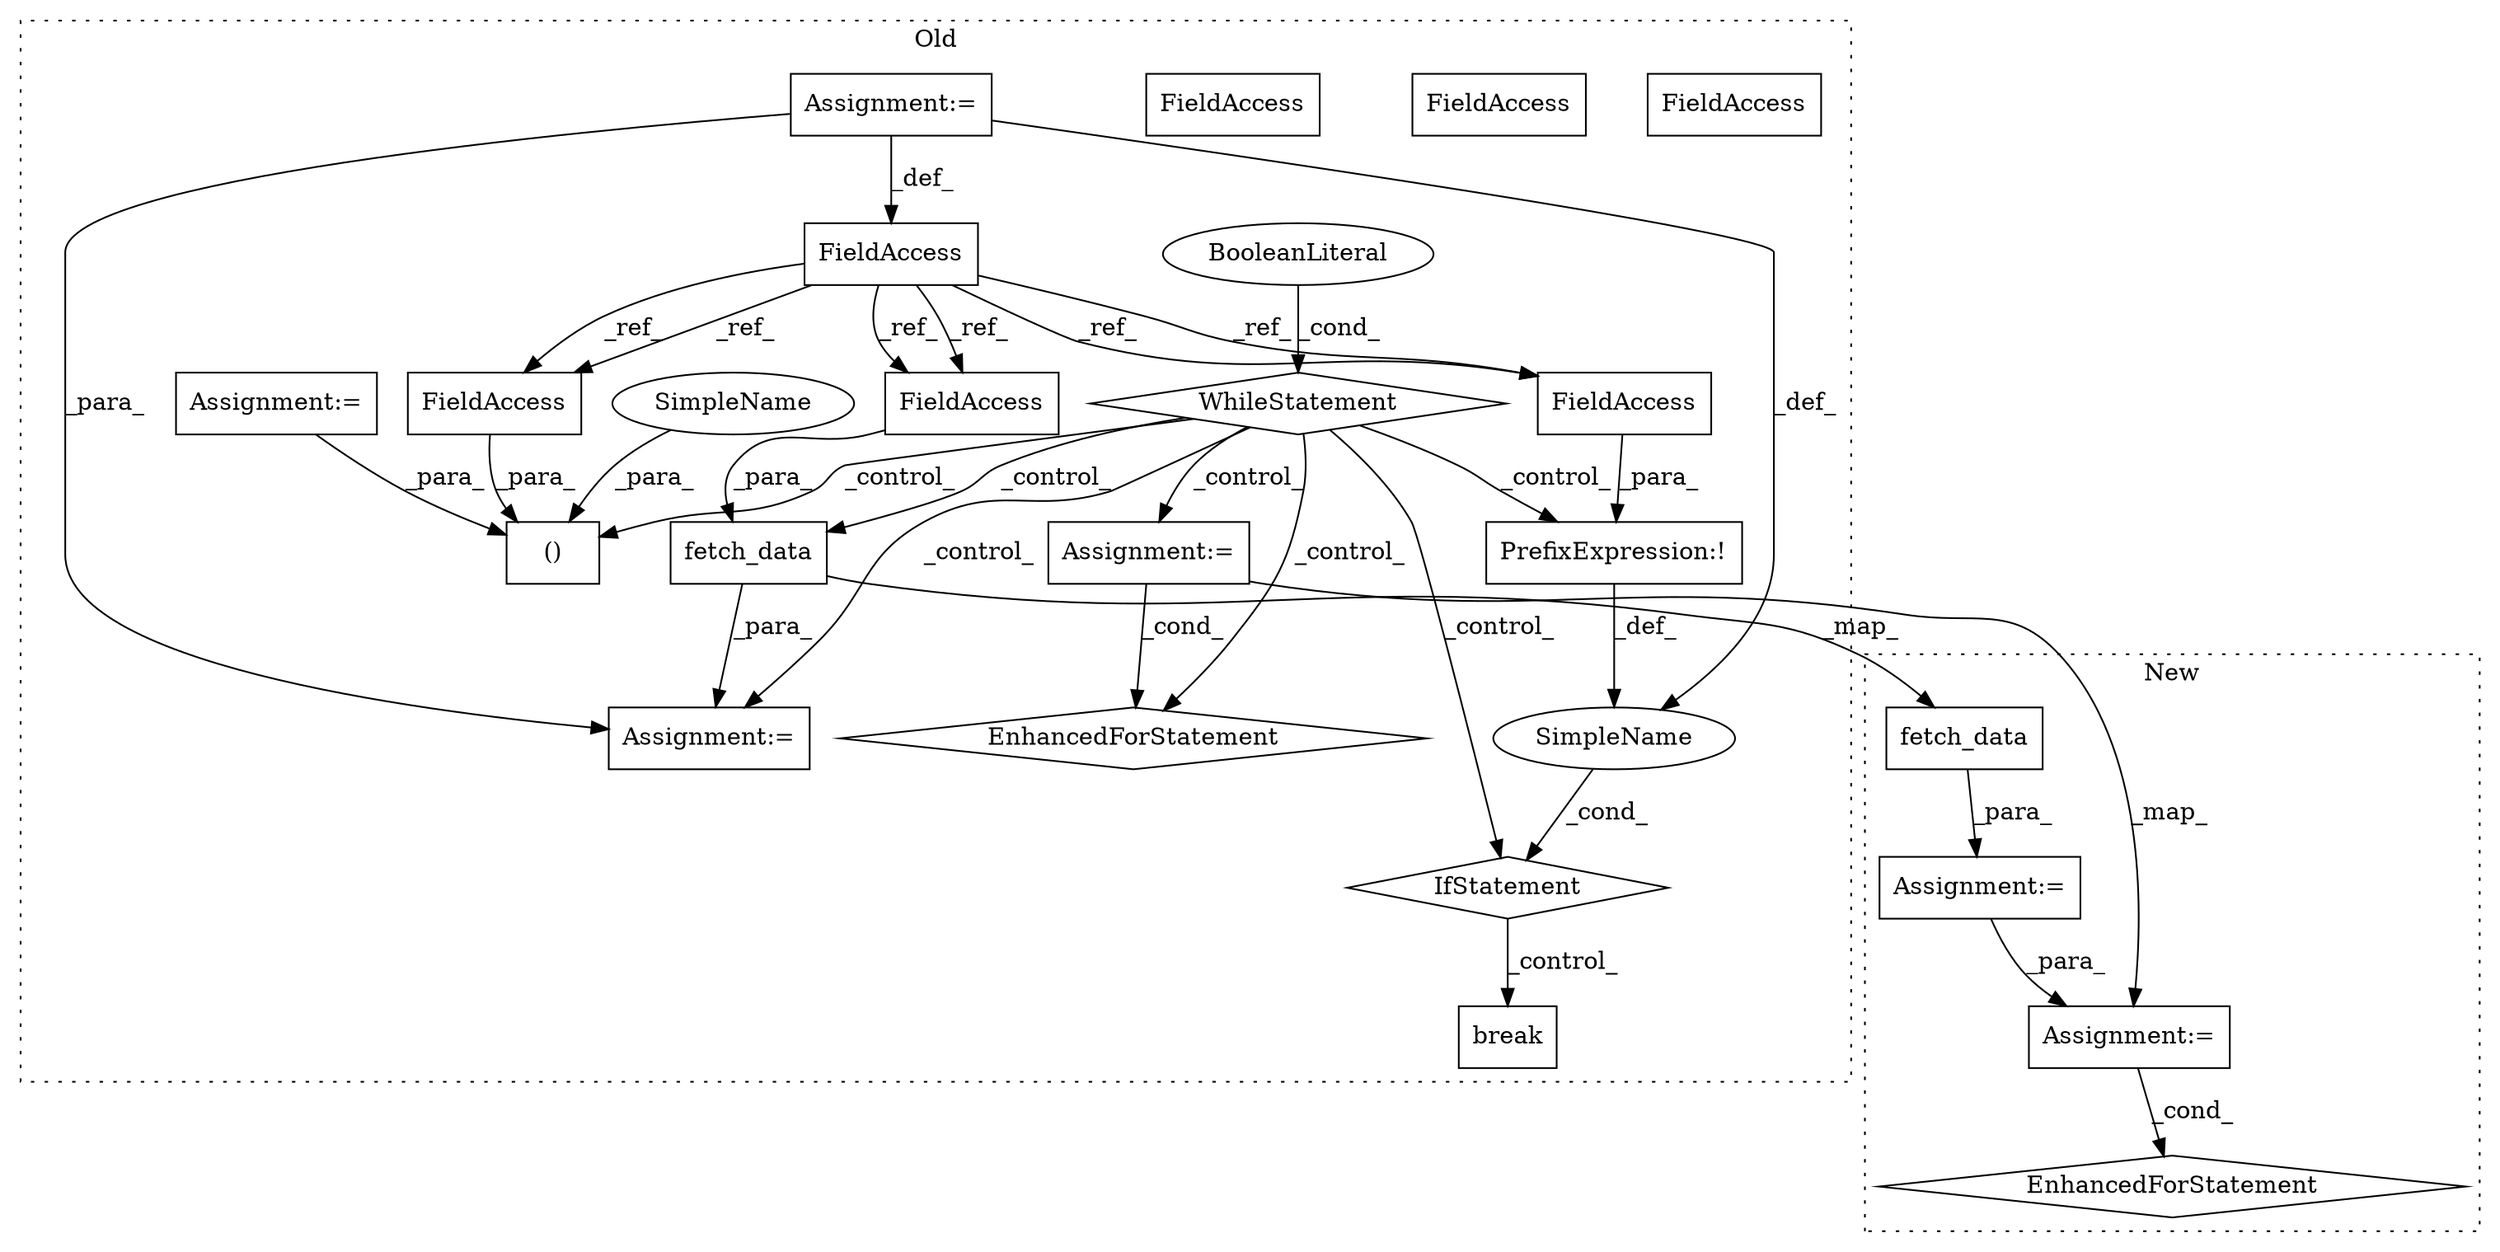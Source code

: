 digraph G {
subgraph cluster0 {
1 [label="fetch_data" a="32" s="477,501" l="11,1" shape="box"];
3 [label="FieldAccess" a="22" s="362" l="10" shape="box"];
4 [label="PrefixExpression:!" a="38" s="623" l="1" shape="box"];
5 [label="()" a="106" s="411" l="50" shape="box"];
6 [label="break" a="10" s="646" l="6" shape="box"];
7 [label="FieldAccess" a="22" s="451" l="10" shape="box"];
8 [label="FieldAccess" a="22" s="624" l="10" shape="box"];
9 [label="SimpleName" a="42" s="" l="" shape="ellipse"];
10 [label="IfStatement" a="25" s="619,634" l="4,2" shape="diamond"];
11 [label="FieldAccess" a="22" s="491" l="10" shape="box"];
12 [label="Assignment:=" a="7" s="372" l="1" shape="box"];
13 [label="Assignment:=" a="7" s="461" l="2" shape="box"];
15 [label="WhileStatement" a="61" s="383,394" l="7,2" shape="diamond"];
16 [label="Assignment:=" a="7" s="124" l="10" shape="box"];
17 [label="BooleanLiteral" a="9" s="390" l="4" shape="ellipse"];
19 [label="EnhancedForStatement" a="70" s="510,581" l="57,2" shape="diamond"];
20 [label="Assignment:=" a="7" s="510,581" l="57,2" shape="box"];
22 [label="FieldAccess" a="22" s="624" l="10" shape="box"];
23 [label="FieldAccess" a="22" s="491" l="10" shape="box"];
24 [label="FieldAccess" a="22" s="451" l="10" shape="box"];
25 [label="SimpleName" a="42" s="411" l="4" shape="ellipse"];
label = "Old";
style="dotted";
}
subgraph cluster1 {
2 [label="fetch_data" a="32" s="345,358" l="11,1" shape="box"];
14 [label="Assignment:=" a="7" s="330" l="1" shape="box"];
18 [label="EnhancedForStatement" a="70" s="365,432" l="53,2" shape="diamond"];
21 [label="Assignment:=" a="7" s="365,432" l="53,2" shape="box"];
label = "New";
style="dotted";
}
1 -> 13 [label="_para_"];
1 -> 2 [label="_map_"];
2 -> 14 [label="_para_"];
3 -> 22 [label="_ref_"];
3 -> 22 [label="_ref_"];
3 -> 24 [label="_ref_"];
3 -> 24 [label="_ref_"];
3 -> 23 [label="_ref_"];
3 -> 23 [label="_ref_"];
4 -> 9 [label="_def_"];
9 -> 10 [label="_cond_"];
10 -> 6 [label="_control_"];
12 -> 3 [label="_def_"];
12 -> 13 [label="_para_"];
12 -> 9 [label="_def_"];
14 -> 21 [label="_para_"];
15 -> 1 [label="_control_"];
15 -> 13 [label="_control_"];
15 -> 4 [label="_control_"];
15 -> 5 [label="_control_"];
15 -> 19 [label="_control_"];
15 -> 20 [label="_control_"];
15 -> 10 [label="_control_"];
16 -> 5 [label="_para_"];
17 -> 15 [label="_cond_"];
20 -> 21 [label="_map_"];
20 -> 19 [label="_cond_"];
21 -> 18 [label="_cond_"];
22 -> 4 [label="_para_"];
23 -> 1 [label="_para_"];
24 -> 5 [label="_para_"];
25 -> 5 [label="_para_"];
}